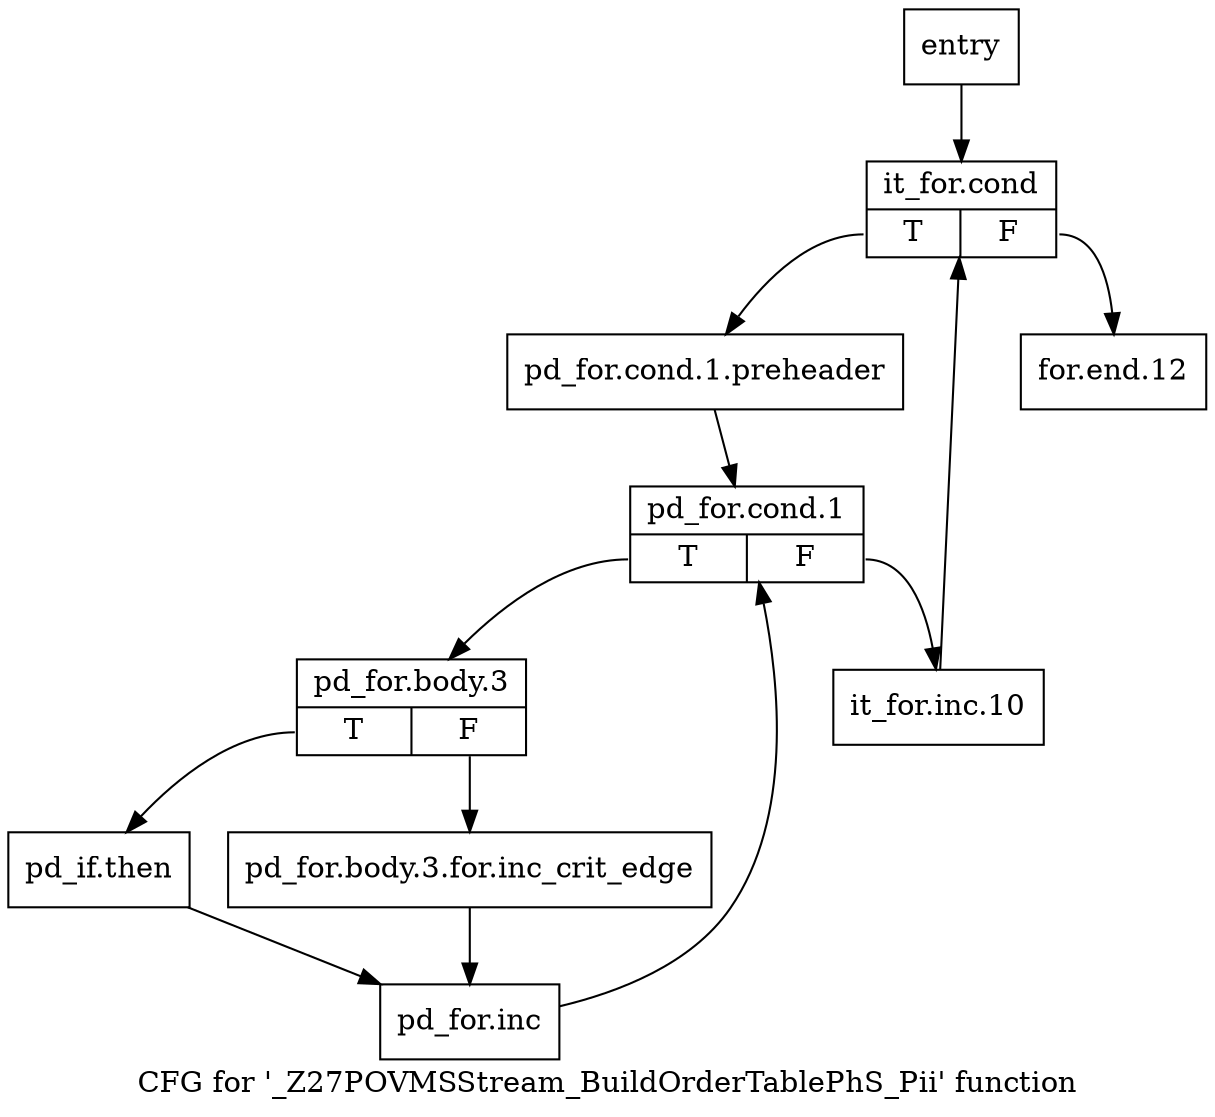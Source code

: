 digraph "CFG for '_Z27POVMSStream_BuildOrderTablePhS_Pii' function" {
	label="CFG for '_Z27POVMSStream_BuildOrderTablePhS_Pii' function";

	Node0x1b6cd00 [shape=record,label="{entry}"];
	Node0x1b6cd00 -> Node0x1b88630;
	Node0x1b88630 [shape=record,label="{it_for.cond|{<s0>T|<s1>F}}"];
	Node0x1b88630:s0 -> Node0x1b88680;
	Node0x1b88630:s1 -> Node0x1b888b0;
	Node0x1b88680 [shape=record,label="{pd_for.cond.1.preheader}"];
	Node0x1b88680 -> Node0x1b886d0;
	Node0x1b886d0 [shape=record,label="{pd_for.cond.1|{<s0>T|<s1>F}}"];
	Node0x1b886d0:s0 -> Node0x1b88720;
	Node0x1b886d0:s1 -> Node0x1b88860;
	Node0x1b88720 [shape=record,label="{pd_for.body.3|{<s0>T|<s1>F}}"];
	Node0x1b88720:s0 -> Node0x1b887c0;
	Node0x1b88720:s1 -> Node0x1b88770;
	Node0x1b88770 [shape=record,label="{pd_for.body.3.for.inc_crit_edge}"];
	Node0x1b88770 -> Node0x1b88810;
	Node0x1b887c0 [shape=record,label="{pd_if.then}"];
	Node0x1b887c0 -> Node0x1b88810;
	Node0x1b88810 [shape=record,label="{pd_for.inc}"];
	Node0x1b88810 -> Node0x1b886d0;
	Node0x1b88860 [shape=record,label="{it_for.inc.10}"];
	Node0x1b88860 -> Node0x1b88630;
	Node0x1b888b0 [shape=record,label="{for.end.12}"];
}
